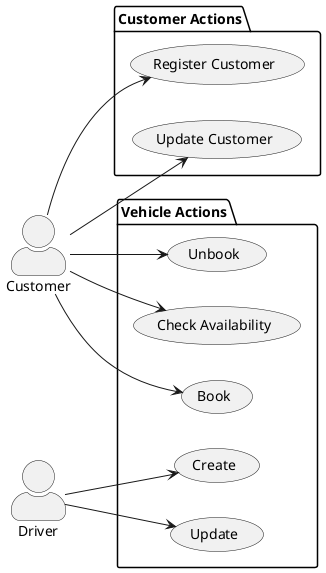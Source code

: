 @startuml

left to right direction
skinparam actorStyle awesome

actor Customer as c
actor Driver as d

package "Customer Actions" {
    usecase "Register Customer" as uc_registerCustomer
    usecase "Update Customer" as uc_updateCustomer
    
}

package "Vehicle Actions" {
    usecase "Book" as uc_book
    usecase "Unbook" as uc_unbook
    usecase "Create" as uc_createVehicle
    usecase "Update" as uc_updateVehicle
    usecase "Check Availability" as uc_vehicleAvailability
}

c --> uc_registerCustomer
c --> uc_updateCustomer
c --> uc_book
c --> uc_unbook
c --> uc_vehicleAvailability

d --> uc_createVehicle
d --> uc_updateVehicle


@enduml